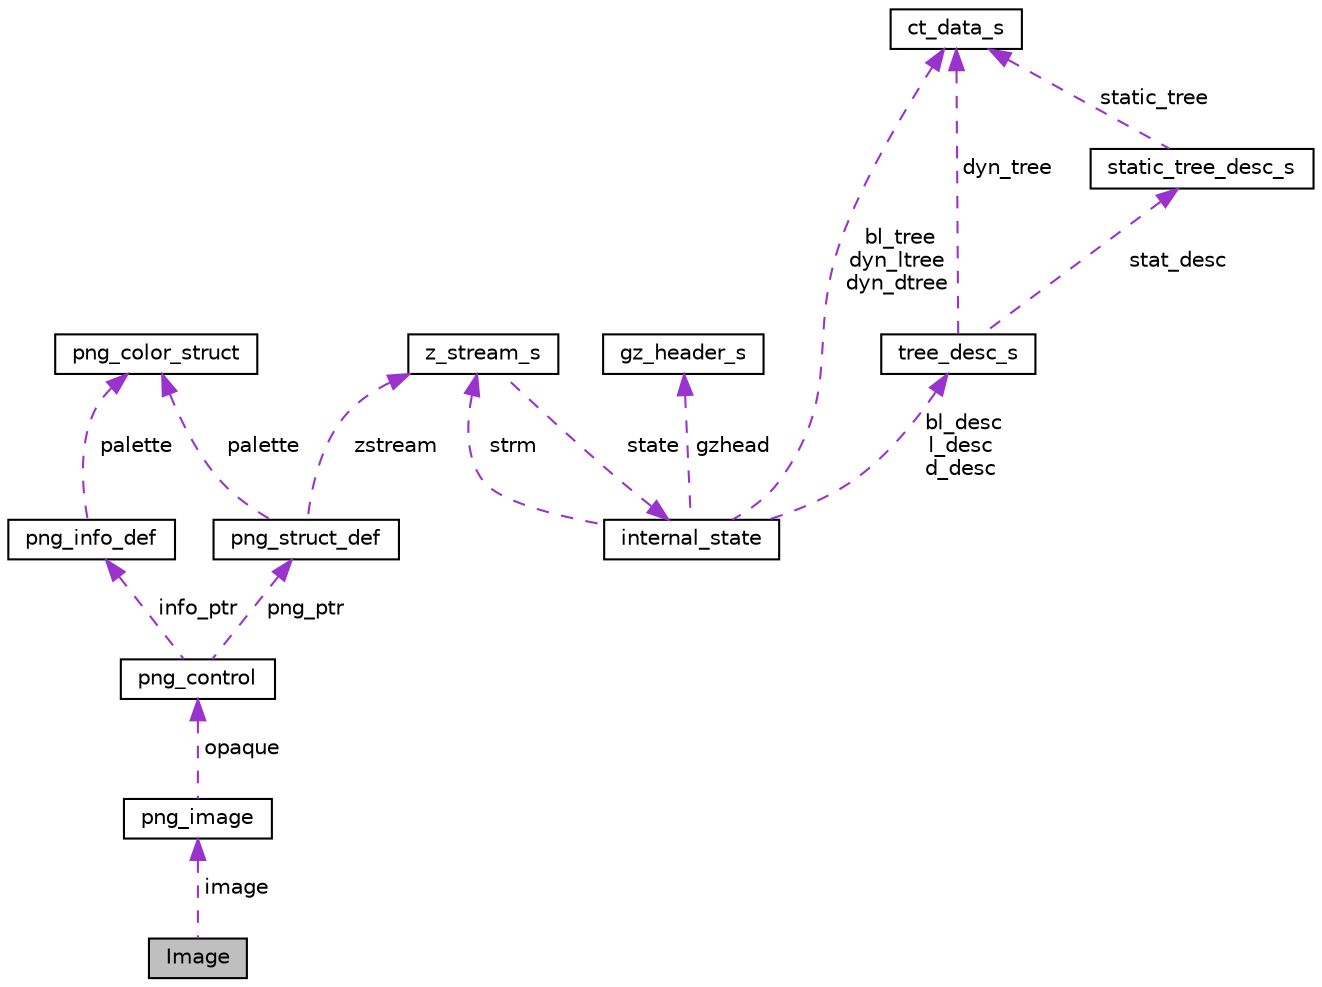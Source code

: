 digraph "Image"
{
  edge [fontname="Helvetica",fontsize="10",labelfontname="Helvetica",labelfontsize="10"];
  node [fontname="Helvetica",fontsize="10",shape=record];
  Node1 [label="Image",height=0.2,width=0.4,color="black", fillcolor="grey75", style="filled", fontcolor="black"];
  Node2 -> Node1 [dir="back",color="darkorchid3",fontsize="10",style="dashed",label=" image" ];
  Node2 [label="png_image",height=0.2,width=0.4,color="black", fillcolor="white", style="filled",URL="$structpng__image.html"];
  Node3 -> Node2 [dir="back",color="darkorchid3",fontsize="10",style="dashed",label=" opaque" ];
  Node3 [label="png_control",height=0.2,width=0.4,color="black", fillcolor="white", style="filled",URL="$structpng__control.html"];
  Node4 -> Node3 [dir="back",color="darkorchid3",fontsize="10",style="dashed",label=" info_ptr" ];
  Node4 [label="png_info_def",height=0.2,width=0.4,color="black", fillcolor="white", style="filled",URL="$structpng__info__def.html"];
  Node5 -> Node4 [dir="back",color="darkorchid3",fontsize="10",style="dashed",label=" palette" ];
  Node5 [label="png_color_struct",height=0.2,width=0.4,color="black", fillcolor="white", style="filled",URL="$structpng__color__struct.html"];
  Node6 -> Node3 [dir="back",color="darkorchid3",fontsize="10",style="dashed",label=" png_ptr" ];
  Node6 [label="png_struct_def",height=0.2,width=0.4,color="black", fillcolor="white", style="filled",URL="$structpng__struct__def.html"];
  Node5 -> Node6 [dir="back",color="darkorchid3",fontsize="10",style="dashed",label=" palette" ];
  Node7 -> Node6 [dir="back",color="darkorchid3",fontsize="10",style="dashed",label=" zstream" ];
  Node7 [label="z_stream_s",height=0.2,width=0.4,color="black", fillcolor="white", style="filled",URL="$structz__stream__s.html"];
  Node8 -> Node7 [dir="back",color="darkorchid3",fontsize="10",style="dashed",label=" state" ];
  Node8 [label="internal_state",height=0.2,width=0.4,color="black", fillcolor="white", style="filled",URL="$structinternal__state.html"];
  Node9 -> Node8 [dir="back",color="darkorchid3",fontsize="10",style="dashed",label=" gzhead" ];
  Node9 [label="gz_header_s",height=0.2,width=0.4,color="black", fillcolor="white", style="filled",URL="$structgz__header__s.html"];
  Node10 -> Node8 [dir="back",color="darkorchid3",fontsize="10",style="dashed",label=" bl_desc\nl_desc\nd_desc" ];
  Node10 [label="tree_desc_s",height=0.2,width=0.4,color="black", fillcolor="white", style="filled",URL="$structtree__desc__s.html"];
  Node11 -> Node10 [dir="back",color="darkorchid3",fontsize="10",style="dashed",label=" stat_desc" ];
  Node11 [label="static_tree_desc_s",height=0.2,width=0.4,color="black", fillcolor="white", style="filled",URL="$structstatic__tree__desc__s.html"];
  Node12 -> Node11 [dir="back",color="darkorchid3",fontsize="10",style="dashed",label=" static_tree" ];
  Node12 [label="ct_data_s",height=0.2,width=0.4,color="black", fillcolor="white", style="filled",URL="$structct__data__s.html"];
  Node12 -> Node10 [dir="back",color="darkorchid3",fontsize="10",style="dashed",label=" dyn_tree" ];
  Node7 -> Node8 [dir="back",color="darkorchid3",fontsize="10",style="dashed",label=" strm" ];
  Node12 -> Node8 [dir="back",color="darkorchid3",fontsize="10",style="dashed",label=" bl_tree\ndyn_ltree\ndyn_dtree" ];
}
